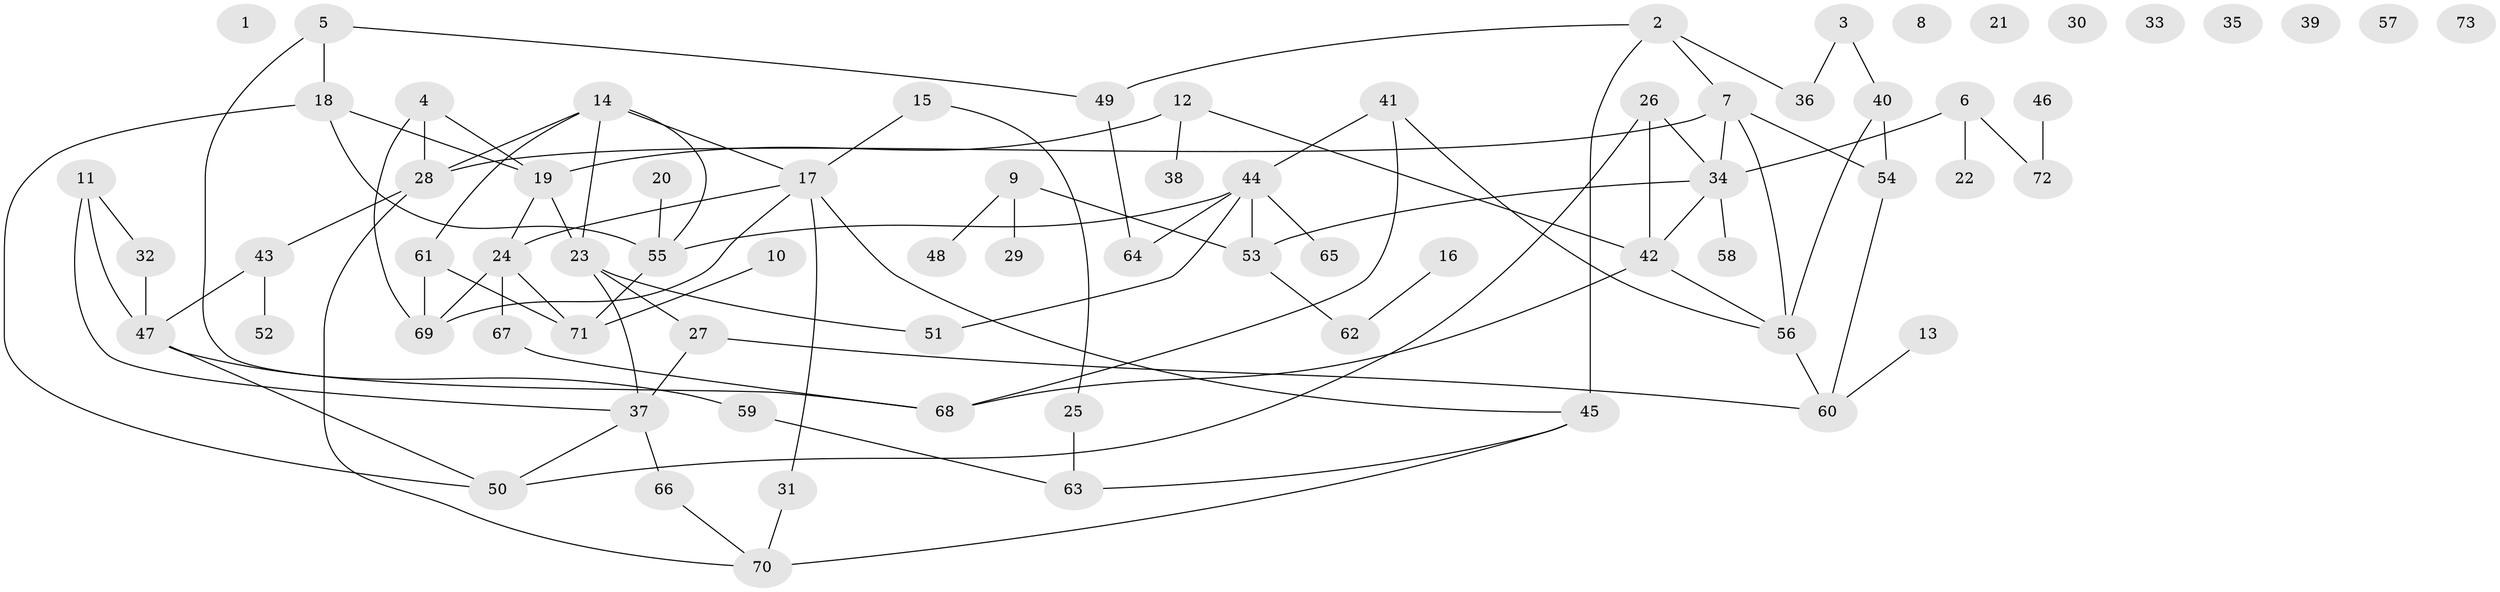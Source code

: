 // coarse degree distribution, {0: 0.1836734693877551, 4: 0.08163265306122448, 2: 0.20408163265306123, 3: 0.12244897959183673, 5: 0.10204081632653061, 8: 0.061224489795918366, 1: 0.14285714285714285, 6: 0.061224489795918366, 7: 0.04081632653061224}
// Generated by graph-tools (version 1.1) at 2025/41/03/06/25 10:41:21]
// undirected, 73 vertices, 98 edges
graph export_dot {
graph [start="1"]
  node [color=gray90,style=filled];
  1;
  2;
  3;
  4;
  5;
  6;
  7;
  8;
  9;
  10;
  11;
  12;
  13;
  14;
  15;
  16;
  17;
  18;
  19;
  20;
  21;
  22;
  23;
  24;
  25;
  26;
  27;
  28;
  29;
  30;
  31;
  32;
  33;
  34;
  35;
  36;
  37;
  38;
  39;
  40;
  41;
  42;
  43;
  44;
  45;
  46;
  47;
  48;
  49;
  50;
  51;
  52;
  53;
  54;
  55;
  56;
  57;
  58;
  59;
  60;
  61;
  62;
  63;
  64;
  65;
  66;
  67;
  68;
  69;
  70;
  71;
  72;
  73;
  2 -- 7;
  2 -- 36;
  2 -- 45;
  2 -- 49;
  3 -- 36;
  3 -- 40;
  4 -- 19;
  4 -- 28;
  4 -- 69;
  5 -- 18;
  5 -- 49;
  5 -- 68;
  6 -- 22;
  6 -- 34;
  6 -- 72;
  7 -- 28;
  7 -- 34;
  7 -- 54;
  7 -- 56;
  9 -- 29;
  9 -- 48;
  9 -- 53;
  10 -- 71;
  11 -- 32;
  11 -- 37;
  11 -- 47;
  12 -- 19;
  12 -- 38;
  12 -- 42;
  13 -- 60;
  14 -- 17;
  14 -- 23;
  14 -- 28;
  14 -- 55;
  14 -- 61;
  15 -- 17;
  15 -- 25;
  16 -- 62;
  17 -- 24;
  17 -- 31;
  17 -- 45;
  17 -- 69;
  18 -- 19;
  18 -- 50;
  18 -- 55;
  19 -- 23;
  19 -- 24;
  20 -- 55;
  23 -- 27;
  23 -- 37;
  23 -- 51;
  24 -- 67;
  24 -- 69;
  24 -- 71;
  25 -- 63;
  26 -- 34;
  26 -- 42;
  26 -- 50;
  27 -- 37;
  27 -- 60;
  28 -- 43;
  28 -- 70;
  31 -- 70;
  32 -- 47;
  34 -- 42;
  34 -- 53;
  34 -- 58;
  37 -- 50;
  37 -- 66;
  40 -- 54;
  40 -- 56;
  41 -- 44;
  41 -- 56;
  41 -- 68;
  42 -- 56;
  42 -- 68;
  43 -- 47;
  43 -- 52;
  44 -- 51;
  44 -- 53;
  44 -- 55;
  44 -- 64;
  44 -- 65;
  45 -- 63;
  45 -- 70;
  46 -- 72;
  47 -- 50;
  47 -- 59;
  49 -- 64;
  53 -- 62;
  54 -- 60;
  55 -- 71;
  56 -- 60;
  59 -- 63;
  61 -- 69;
  61 -- 71;
  66 -- 70;
  67 -- 68;
}
